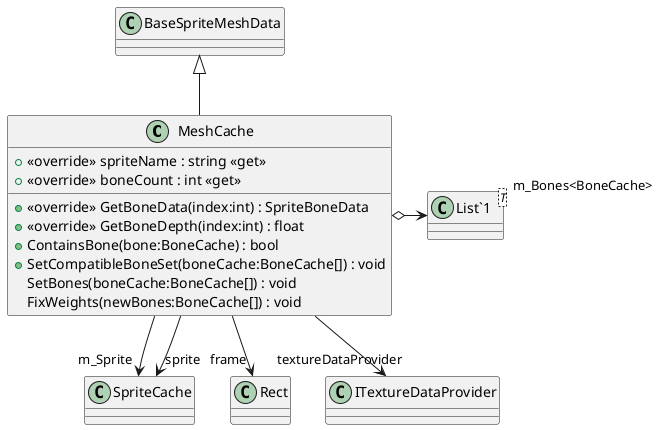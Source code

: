 @startuml
class MeshCache {
    + <<override>> spriteName : string <<get>>
    + <<override>> boneCount : int <<get>>
    + <<override>> GetBoneData(index:int) : SpriteBoneData
    + <<override>> GetBoneDepth(index:int) : float
    + ContainsBone(bone:BoneCache) : bool
    + SetCompatibleBoneSet(boneCache:BoneCache[]) : void
    SetBones(boneCache:BoneCache[]) : void
    FixWeights(newBones:BoneCache[]) : void
}
class "List`1"<T> {
}
BaseSpriteMeshData <|-- MeshCache
MeshCache o-> "m_Bones<BoneCache>" "List`1"
MeshCache --> "m_Sprite" SpriteCache
MeshCache --> "frame" Rect
MeshCache --> "textureDataProvider" ITextureDataProvider
MeshCache --> "sprite" SpriteCache
@enduml
